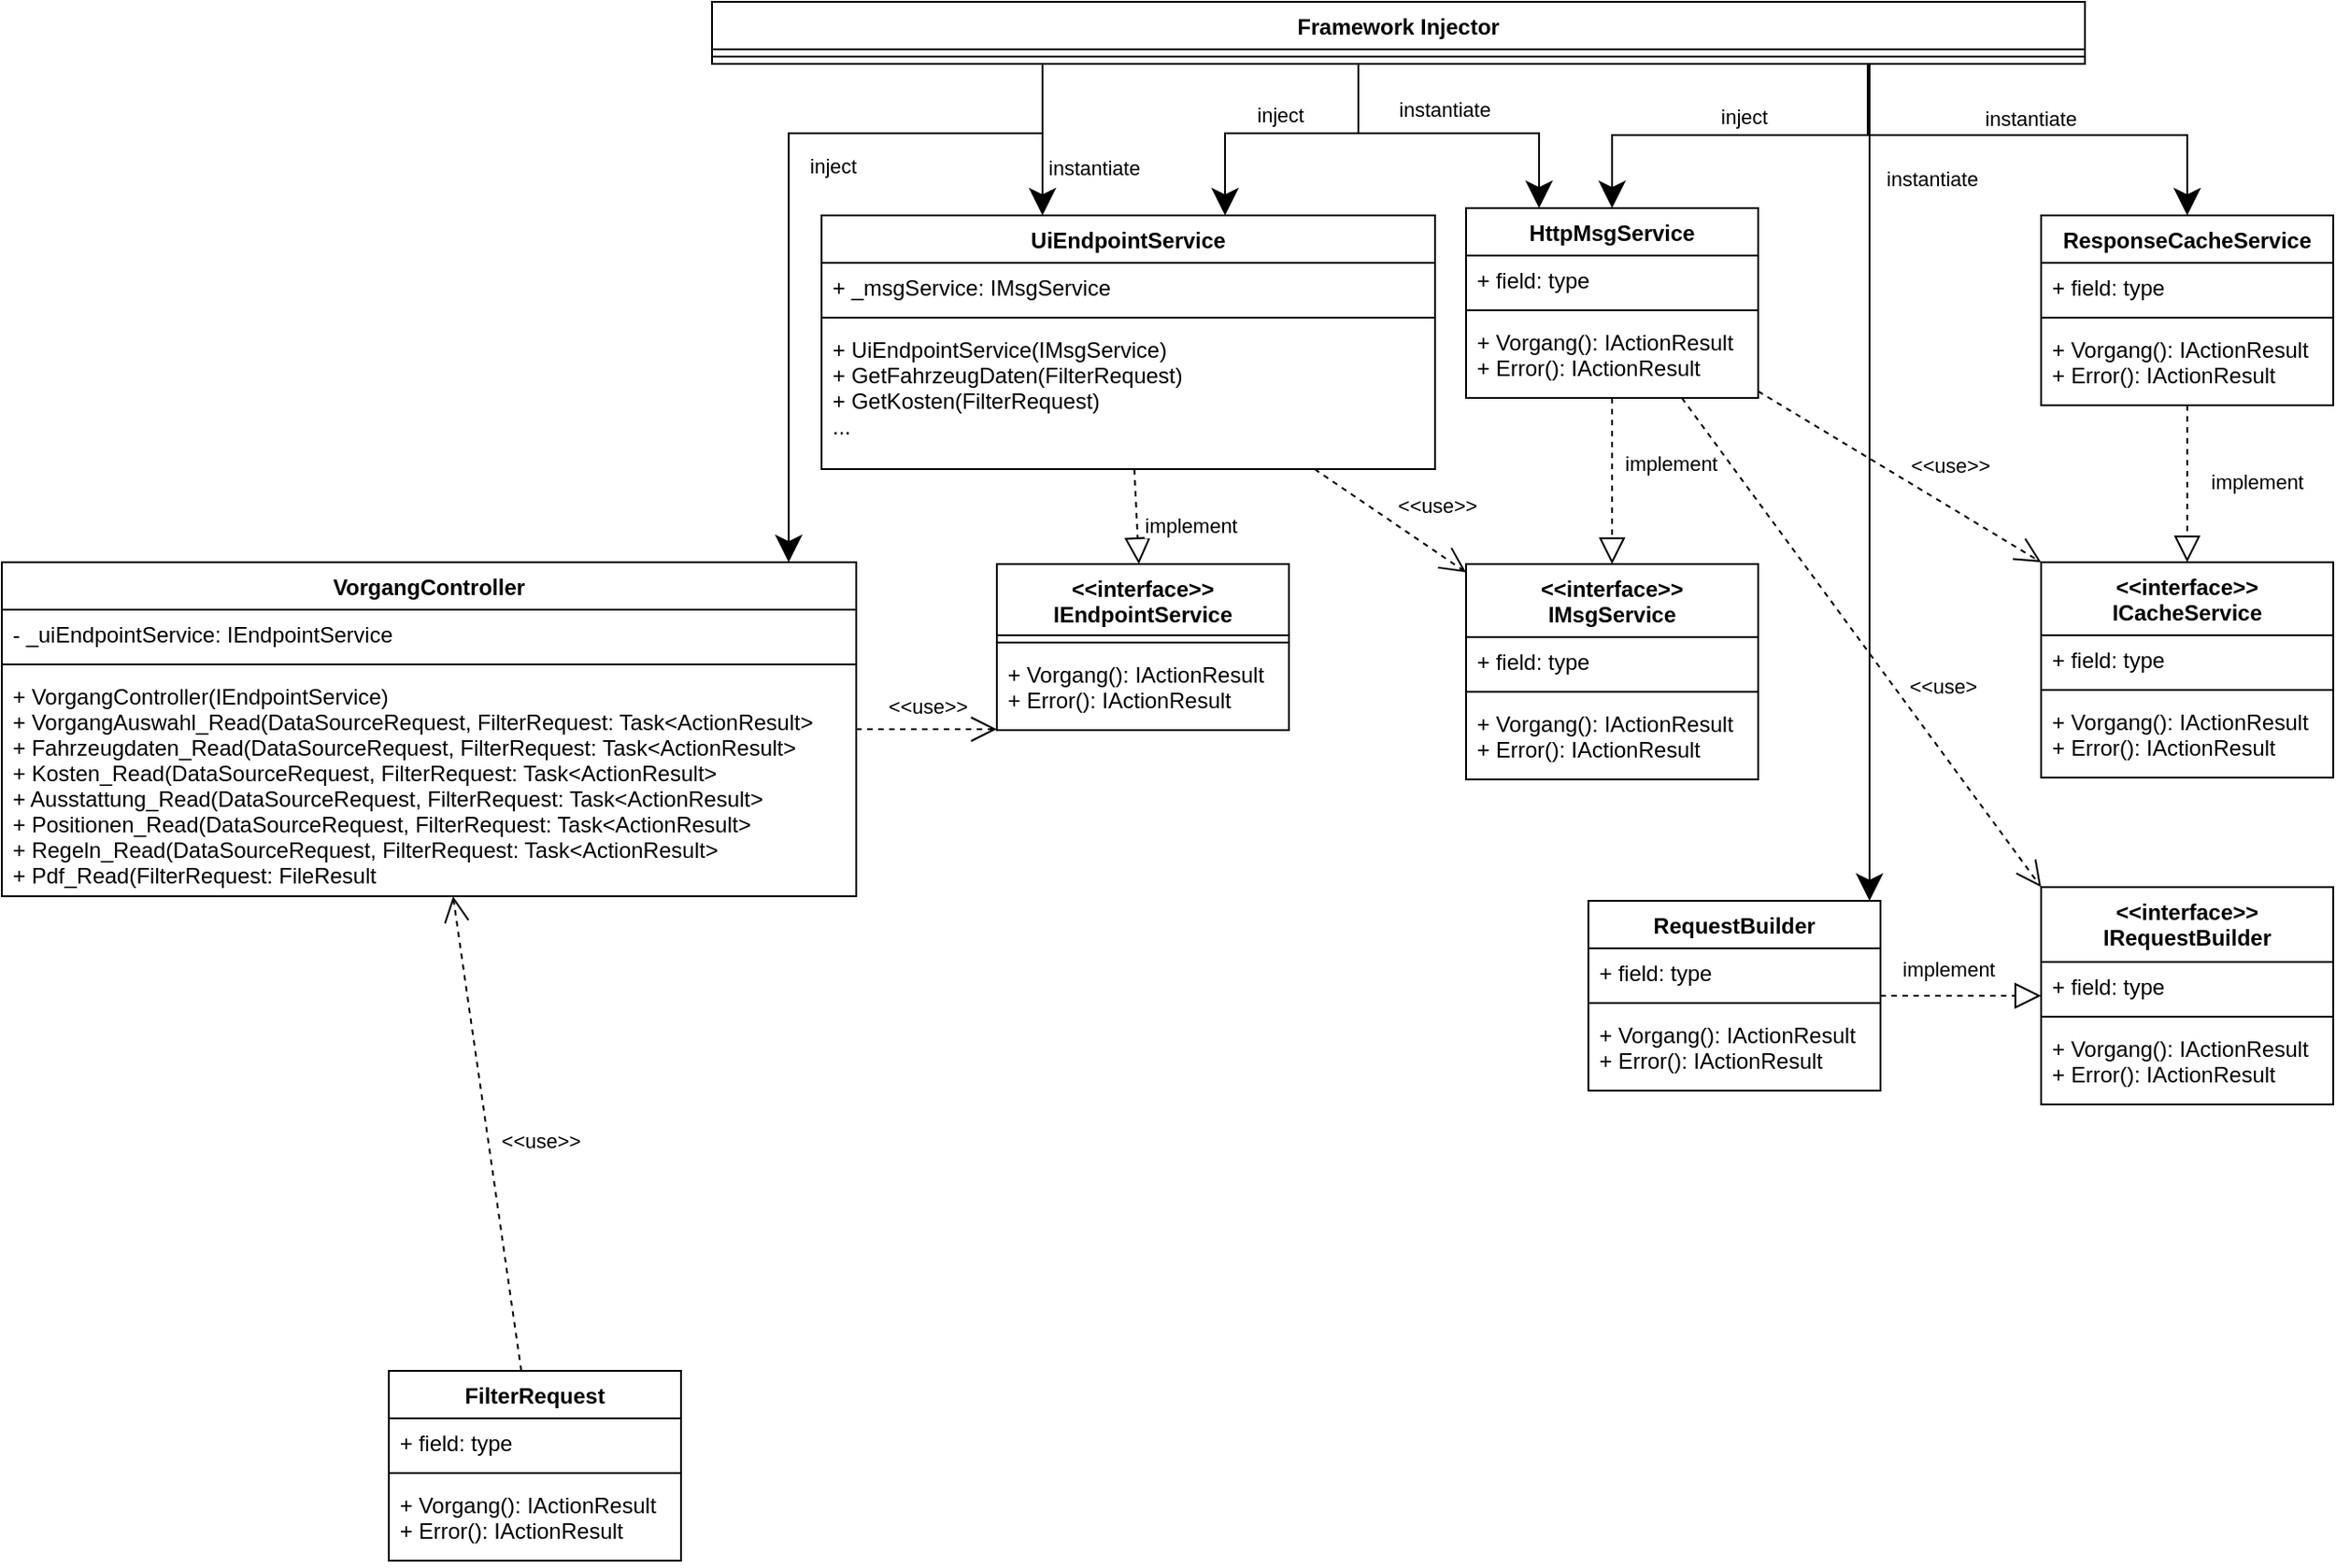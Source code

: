 <mxfile version="20.3.0" type="device"><diagram id="g6YqmxDXvD2trdUk1b6I" name="Seite-1"><mxGraphModel dx="1950" dy="1337" grid="0" gridSize="10" guides="1" tooltips="1" connect="1" arrows="1" fold="1" page="0" pageScale="1" pageWidth="827" pageHeight="1169" math="0" shadow="0"><root><mxCell id="0"/><mxCell id="1" parent="0"/><mxCell id="cN_s2IOsLhrLuIZlxVCf-30" style="edgeStyle=orthogonalEdgeStyle;rounded=0;orthogonalLoop=1;jettySize=auto;html=1;endArrow=open;endFill=0;startSize=12;endSize=12;dashed=1;" parent="1" source="cN_s2IOsLhrLuIZlxVCf-1" target="cN_s2IOsLhrLuIZlxVCf-46" edge="1"><mxGeometry relative="1" as="geometry"><Array as="points"><mxPoint x="442" y="209"/><mxPoint x="442" y="209"/></Array></mxGeometry></mxCell><mxCell id="cN_s2IOsLhrLuIZlxVCf-31" value="&amp;lt;&amp;lt;use&amp;gt;&amp;gt;" style="edgeLabel;html=1;align=center;verticalAlign=middle;resizable=0;points=[];" parent="cN_s2IOsLhrLuIZlxVCf-30" vertex="1" connectable="0"><mxGeometry x="0.178" relative="1" as="geometry"><mxPoint x="-7" y="-13" as="offset"/></mxGeometry></mxCell><mxCell id="cN_s2IOsLhrLuIZlxVCf-1" value="VorgangController" style="swimlane;fontStyle=1;align=center;verticalAlign=top;childLayout=stackLayout;horizontal=1;startSize=26;horizontalStack=0;resizeParent=1;resizeParentMax=0;resizeLast=0;collapsible=1;marginBottom=0;" parent="1" vertex="1"><mxGeometry x="-24" y="149" width="468" height="183" as="geometry"/></mxCell><mxCell id="cN_s2IOsLhrLuIZlxVCf-2" value="- _uiEndpointService: IEndpointService" style="text;strokeColor=none;fillColor=none;align=left;verticalAlign=top;spacingLeft=4;spacingRight=4;overflow=hidden;rotatable=0;points=[[0,0.5],[1,0.5]];portConstraint=eastwest;" parent="cN_s2IOsLhrLuIZlxVCf-1" vertex="1"><mxGeometry y="26" width="468" height="26" as="geometry"/></mxCell><mxCell id="cN_s2IOsLhrLuIZlxVCf-3" value="" style="line;strokeWidth=1;fillColor=none;align=left;verticalAlign=middle;spacingTop=-1;spacingLeft=3;spacingRight=3;rotatable=0;labelPosition=right;points=[];portConstraint=eastwest;strokeColor=inherit;" parent="cN_s2IOsLhrLuIZlxVCf-1" vertex="1"><mxGeometry y="52" width="468" height="8" as="geometry"/></mxCell><mxCell id="cN_s2IOsLhrLuIZlxVCf-4" value="+ VorgangController(IEndpointService)&#10;+ VorgangAuswahl_Read(DataSourceRequest, FilterRequest: Task&lt;ActionResult&gt;&#10;+ Fahrzeugdaten_Read(DataSourceRequest, FilterRequest: Task&lt;ActionResult&gt;&#10;+ Kosten_Read(DataSourceRequest, FilterRequest: Task&lt;ActionResult&gt;&#10;+ Ausstattung_Read(DataSourceRequest, FilterRequest: Task&lt;ActionResult&gt;&#10;+ Positionen_Read(DataSourceRequest, FilterRequest: Task&lt;ActionResult&gt;&#10;+ Regeln_Read(DataSourceRequest, FilterRequest: Task&lt;ActionResult&gt;&#10;+ Pdf_Read(FilterRequest: FileResult" style="text;strokeColor=none;fillColor=none;align=left;verticalAlign=top;spacingLeft=4;spacingRight=4;overflow=hidden;rotatable=0;points=[[0,0.5],[1,0.5]];portConstraint=eastwest;" parent="cN_s2IOsLhrLuIZlxVCf-1" vertex="1"><mxGeometry y="60" width="468" height="123" as="geometry"/></mxCell><mxCell id="cN_s2IOsLhrLuIZlxVCf-44" style="edgeStyle=none;rounded=0;orthogonalLoop=1;jettySize=auto;html=1;endArrow=open;endFill=0;startSize=12;endSize=12;dashed=1;" parent="1" source="cN_s2IOsLhrLuIZlxVCf-5" target="cN_s2IOsLhrLuIZlxVCf-34" edge="1"><mxGeometry relative="1" as="geometry"/></mxCell><mxCell id="cN_s2IOsLhrLuIZlxVCf-45" value="&amp;lt;&amp;lt;use&amp;gt;&amp;gt;" style="edgeLabel;html=1;align=center;verticalAlign=middle;resizable=0;points=[];" parent="cN_s2IOsLhrLuIZlxVCf-44" vertex="1" connectable="0"><mxGeometry x="-0.329" relative="1" as="geometry"><mxPoint x="39" y="1" as="offset"/></mxGeometry></mxCell><mxCell id="cN_s2IOsLhrLuIZlxVCf-50" style="edgeStyle=none;rounded=0;orthogonalLoop=1;jettySize=auto;html=1;dashed=1;endArrow=block;endFill=0;startSize=12;endSize=12;" parent="1" source="cN_s2IOsLhrLuIZlxVCf-5" target="cN_s2IOsLhrLuIZlxVCf-46" edge="1"><mxGeometry relative="1" as="geometry"/></mxCell><mxCell id="cN_s2IOsLhrLuIZlxVCf-51" value="implement" style="edgeLabel;html=1;align=center;verticalAlign=middle;resizable=0;points=[];" parent="cN_s2IOsLhrLuIZlxVCf-50" vertex="1" connectable="0"><mxGeometry x="-0.329" y="-3" relative="1" as="geometry"><mxPoint x="33" y="13" as="offset"/></mxGeometry></mxCell><mxCell id="cN_s2IOsLhrLuIZlxVCf-5" value="UiEndpointService" style="swimlane;fontStyle=1;align=center;verticalAlign=top;childLayout=stackLayout;horizontal=1;startSize=26;horizontalStack=0;resizeParent=1;resizeParentMax=0;resizeLast=0;collapsible=1;marginBottom=0;" parent="1" vertex="1"><mxGeometry x="425" y="-41" width="336" height="139" as="geometry"/></mxCell><mxCell id="cN_s2IOsLhrLuIZlxVCf-6" value="+ _msgService: IMsgService" style="text;strokeColor=none;fillColor=none;align=left;verticalAlign=top;spacingLeft=4;spacingRight=4;overflow=hidden;rotatable=0;points=[[0,0.5],[1,0.5]];portConstraint=eastwest;" parent="cN_s2IOsLhrLuIZlxVCf-5" vertex="1"><mxGeometry y="26" width="336" height="26" as="geometry"/></mxCell><mxCell id="cN_s2IOsLhrLuIZlxVCf-7" value="" style="line;strokeWidth=1;fillColor=none;align=left;verticalAlign=middle;spacingTop=-1;spacingLeft=3;spacingRight=3;rotatable=0;labelPosition=right;points=[];portConstraint=eastwest;strokeColor=inherit;" parent="cN_s2IOsLhrLuIZlxVCf-5" vertex="1"><mxGeometry y="52" width="336" height="8" as="geometry"/></mxCell><mxCell id="cN_s2IOsLhrLuIZlxVCf-8" value="+ UiEndpointService(IMsgService)&#10;+ GetFahrzeugDaten(FilterRequest)&#10;+ GetKosten(FilterRequest)&#10;..." style="text;strokeColor=none;fillColor=none;align=left;verticalAlign=top;spacingLeft=4;spacingRight=4;overflow=hidden;rotatable=0;points=[[0,0.5],[1,0.5]];portConstraint=eastwest;" parent="cN_s2IOsLhrLuIZlxVCf-5" vertex="1"><mxGeometry y="60" width="336" height="79" as="geometry"/></mxCell><mxCell id="cN_s2IOsLhrLuIZlxVCf-59" value="implement" style="edgeStyle=orthogonalEdgeStyle;rounded=0;orthogonalLoop=1;jettySize=auto;html=1;endArrow=block;endFill=0;startSize=12;endSize=12;dashed=1;" parent="1" source="cN_s2IOsLhrLuIZlxVCf-10" target="cN_s2IOsLhrLuIZlxVCf-54" edge="1"><mxGeometry x="-0.02" y="38" relative="1" as="geometry"><mxPoint as="offset"/></mxGeometry></mxCell><mxCell id="cN_s2IOsLhrLuIZlxVCf-10" value="ResponseCacheService" style="swimlane;fontStyle=1;align=center;verticalAlign=top;childLayout=stackLayout;horizontal=1;startSize=26;horizontalStack=0;resizeParent=1;resizeParentMax=0;resizeLast=0;collapsible=1;marginBottom=0;" parent="1" vertex="1"><mxGeometry x="1093" y="-41" width="160" height="104" as="geometry"/></mxCell><mxCell id="cN_s2IOsLhrLuIZlxVCf-11" value="+ field: type" style="text;strokeColor=none;fillColor=none;align=left;verticalAlign=top;spacingLeft=4;spacingRight=4;overflow=hidden;rotatable=0;points=[[0,0.5],[1,0.5]];portConstraint=eastwest;" parent="cN_s2IOsLhrLuIZlxVCf-10" vertex="1"><mxGeometry y="26" width="160" height="26" as="geometry"/></mxCell><mxCell id="cN_s2IOsLhrLuIZlxVCf-12" value="" style="line;strokeWidth=1;fillColor=none;align=left;verticalAlign=middle;spacingTop=-1;spacingLeft=3;spacingRight=3;rotatable=0;labelPosition=right;points=[];portConstraint=eastwest;strokeColor=inherit;" parent="cN_s2IOsLhrLuIZlxVCf-10" vertex="1"><mxGeometry y="52" width="160" height="8" as="geometry"/></mxCell><mxCell id="cN_s2IOsLhrLuIZlxVCf-13" value="+ Vorgang(): IActionResult&#10;+ Error(): IActionResult" style="text;strokeColor=none;fillColor=none;align=left;verticalAlign=top;spacingLeft=4;spacingRight=4;overflow=hidden;rotatable=0;points=[[0,0.5],[1,0.5]];portConstraint=eastwest;" parent="cN_s2IOsLhrLuIZlxVCf-10" vertex="1"><mxGeometry y="60" width="160" height="44" as="geometry"/></mxCell><mxCell id="cN_s2IOsLhrLuIZlxVCf-38" style="edgeStyle=none;rounded=0;orthogonalLoop=1;jettySize=auto;html=1;endArrow=block;endFill=0;startSize=12;endSize=12;dashed=1;" parent="1" source="cN_s2IOsLhrLuIZlxVCf-14" target="cN_s2IOsLhrLuIZlxVCf-34" edge="1"><mxGeometry relative="1" as="geometry"/></mxCell><mxCell id="cN_s2IOsLhrLuIZlxVCf-39" value="implement" style="edgeLabel;html=1;align=center;verticalAlign=middle;resizable=0;points=[];" parent="cN_s2IOsLhrLuIZlxVCf-38" vertex="1" connectable="0"><mxGeometry x="-0.178" relative="1" as="geometry"><mxPoint x="32" y="-2" as="offset"/></mxGeometry></mxCell><mxCell id="cN_s2IOsLhrLuIZlxVCf-63" style="rounded=0;orthogonalLoop=1;jettySize=auto;html=1;dashed=1;endArrow=open;endFill=0;startSize=12;endSize=12;entryX=0;entryY=0;entryDx=0;entryDy=0;" parent="1" source="cN_s2IOsLhrLuIZlxVCf-14" target="cN_s2IOsLhrLuIZlxVCf-54" edge="1"><mxGeometry relative="1" as="geometry"/></mxCell><mxCell id="cN_s2IOsLhrLuIZlxVCf-64" value="&amp;lt;&amp;lt;use&amp;gt;&amp;gt;" style="edgeLabel;html=1;align=center;verticalAlign=middle;resizable=0;points=[];" parent="cN_s2IOsLhrLuIZlxVCf-63" vertex="1" connectable="0"><mxGeometry x="-0.144" y="-2" relative="1" as="geometry"><mxPoint x="39" y="-1" as="offset"/></mxGeometry></mxCell><mxCell id="U4cXiSh2Xwj_0_U13TX8-12" style="rounded=0;orthogonalLoop=1;jettySize=auto;html=1;dashed=1;endArrow=open;endFill=0;endSize=12;entryX=0;entryY=0;entryDx=0;entryDy=0;" edge="1" parent="1" source="cN_s2IOsLhrLuIZlxVCf-14" target="U4cXiSh2Xwj_0_U13TX8-5"><mxGeometry relative="1" as="geometry"/></mxCell><mxCell id="U4cXiSh2Xwj_0_U13TX8-13" value="&amp;lt;&amp;lt;use&amp;gt;" style="edgeLabel;html=1;align=center;verticalAlign=middle;resizable=0;points=[];" vertex="1" connectable="0" parent="U4cXiSh2Xwj_0_U13TX8-12"><mxGeometry x="0.129" y="1" relative="1" as="geometry"><mxPoint x="31" y="7" as="offset"/></mxGeometry></mxCell><mxCell id="cN_s2IOsLhrLuIZlxVCf-14" value="HttpMsgService" style="swimlane;fontStyle=1;align=center;verticalAlign=top;childLayout=stackLayout;horizontal=1;startSize=26;horizontalStack=0;resizeParent=1;resizeParentMax=0;resizeLast=0;collapsible=1;marginBottom=0;" parent="1" vertex="1"><mxGeometry x="778" y="-45" width="160" height="104" as="geometry"/></mxCell><mxCell id="cN_s2IOsLhrLuIZlxVCf-15" value="+ field: type" style="text;strokeColor=none;fillColor=none;align=left;verticalAlign=top;spacingLeft=4;spacingRight=4;overflow=hidden;rotatable=0;points=[[0,0.5],[1,0.5]];portConstraint=eastwest;" parent="cN_s2IOsLhrLuIZlxVCf-14" vertex="1"><mxGeometry y="26" width="160" height="26" as="geometry"/></mxCell><mxCell id="cN_s2IOsLhrLuIZlxVCf-16" value="" style="line;strokeWidth=1;fillColor=none;align=left;verticalAlign=middle;spacingTop=-1;spacingLeft=3;spacingRight=3;rotatable=0;labelPosition=right;points=[];portConstraint=eastwest;strokeColor=inherit;" parent="cN_s2IOsLhrLuIZlxVCf-14" vertex="1"><mxGeometry y="52" width="160" height="8" as="geometry"/></mxCell><mxCell id="cN_s2IOsLhrLuIZlxVCf-17" value="+ Vorgang(): IActionResult&#10;+ Error(): IActionResult" style="text;strokeColor=none;fillColor=none;align=left;verticalAlign=top;spacingLeft=4;spacingRight=4;overflow=hidden;rotatable=0;points=[[0,0.5],[1,0.5]];portConstraint=eastwest;" parent="cN_s2IOsLhrLuIZlxVCf-14" vertex="1"><mxGeometry y="60" width="160" height="44" as="geometry"/></mxCell><mxCell id="cN_s2IOsLhrLuIZlxVCf-22" style="edgeStyle=none;rounded=0;orthogonalLoop=1;jettySize=auto;html=1;endArrow=open;endFill=0;startSize=12;endSize=12;dashed=1;" parent="1" source="cN_s2IOsLhrLuIZlxVCf-18" target="cN_s2IOsLhrLuIZlxVCf-1" edge="1"><mxGeometry relative="1" as="geometry"><Array as="points"/></mxGeometry></mxCell><mxCell id="cN_s2IOsLhrLuIZlxVCf-62" value="&amp;lt;&amp;lt;use&amp;gt;&amp;gt;" style="edgeLabel;html=1;align=center;verticalAlign=middle;resizable=0;points=[];" parent="cN_s2IOsLhrLuIZlxVCf-22" vertex="1" connectable="0"><mxGeometry x="-0.125" y="-2" relative="1" as="geometry"><mxPoint x="25" y="-12" as="offset"/></mxGeometry></mxCell><mxCell id="cN_s2IOsLhrLuIZlxVCf-18" value="FilterRequest" style="swimlane;fontStyle=1;align=center;verticalAlign=top;childLayout=stackLayout;horizontal=1;startSize=26;horizontalStack=0;resizeParent=1;resizeParentMax=0;resizeLast=0;collapsible=1;marginBottom=0;" parent="1" vertex="1"><mxGeometry x="188" y="592" width="160" height="104" as="geometry"/></mxCell><mxCell id="cN_s2IOsLhrLuIZlxVCf-19" value="+ field: type" style="text;strokeColor=none;fillColor=none;align=left;verticalAlign=top;spacingLeft=4;spacingRight=4;overflow=hidden;rotatable=0;points=[[0,0.5],[1,0.5]];portConstraint=eastwest;" parent="cN_s2IOsLhrLuIZlxVCf-18" vertex="1"><mxGeometry y="26" width="160" height="26" as="geometry"/></mxCell><mxCell id="cN_s2IOsLhrLuIZlxVCf-20" value="" style="line;strokeWidth=1;fillColor=none;align=left;verticalAlign=middle;spacingTop=-1;spacingLeft=3;spacingRight=3;rotatable=0;labelPosition=right;points=[];portConstraint=eastwest;strokeColor=inherit;" parent="cN_s2IOsLhrLuIZlxVCf-18" vertex="1"><mxGeometry y="52" width="160" height="8" as="geometry"/></mxCell><mxCell id="cN_s2IOsLhrLuIZlxVCf-21" value="+ Vorgang(): IActionResult&#10;+ Error(): IActionResult" style="text;strokeColor=none;fillColor=none;align=left;verticalAlign=top;spacingLeft=4;spacingRight=4;overflow=hidden;rotatable=0;points=[[0,0.5],[1,0.5]];portConstraint=eastwest;" parent="cN_s2IOsLhrLuIZlxVCf-18" vertex="1"><mxGeometry y="60" width="160" height="44" as="geometry"/></mxCell><mxCell id="cN_s2IOsLhrLuIZlxVCf-27" style="edgeStyle=orthogonalEdgeStyle;rounded=0;orthogonalLoop=1;jettySize=auto;html=1;endArrow=classic;endFill=1;startSize=12;endSize=12;" parent="1" source="cN_s2IOsLhrLuIZlxVCf-23" target="cN_s2IOsLhrLuIZlxVCf-5" edge="1"><mxGeometry relative="1" as="geometry"><Array as="points"><mxPoint x="546" y="-115"/><mxPoint x="546" y="-115"/></Array></mxGeometry></mxCell><mxCell id="cN_s2IOsLhrLuIZlxVCf-32" value="instantiate" style="edgeLabel;html=1;align=center;verticalAlign=middle;resizable=0;points=[];" parent="cN_s2IOsLhrLuIZlxVCf-27" vertex="1" connectable="0"><mxGeometry x="0.118" y="-2" relative="1" as="geometry"><mxPoint x="30" y="10" as="offset"/></mxGeometry></mxCell><mxCell id="cN_s2IOsLhrLuIZlxVCf-28" style="edgeStyle=orthogonalEdgeStyle;rounded=0;orthogonalLoop=1;jettySize=auto;html=1;endArrow=classic;endFill=1;startSize=12;endSize=12;" parent="1" source="cN_s2IOsLhrLuIZlxVCf-23" target="cN_s2IOsLhrLuIZlxVCf-1" edge="1"><mxGeometry relative="1" as="geometry"><mxPoint x="390" y="-121" as="sourcePoint"/><mxPoint x="303.469" y="160" as="targetPoint"/><Array as="points"><mxPoint x="546" y="-86"/><mxPoint x="407" y="-86"/></Array></mxGeometry></mxCell><mxCell id="cN_s2IOsLhrLuIZlxVCf-29" value="inject" style="edgeLabel;html=1;align=center;verticalAlign=middle;resizable=0;points=[];" parent="cN_s2IOsLhrLuIZlxVCf-28" vertex="1" connectable="0"><mxGeometry x="0.189" y="2" relative="1" as="geometry"><mxPoint x="22" y="-50" as="offset"/></mxGeometry></mxCell><mxCell id="cN_s2IOsLhrLuIZlxVCf-40" style="edgeStyle=orthogonalEdgeStyle;rounded=0;orthogonalLoop=1;jettySize=auto;html=1;endArrow=classic;endFill=1;startSize=12;endSize=12;" parent="1" source="cN_s2IOsLhrLuIZlxVCf-23" target="cN_s2IOsLhrLuIZlxVCf-14" edge="1"><mxGeometry relative="1" as="geometry"><Array as="points"><mxPoint x="719" y="-86"/><mxPoint x="818" y="-86"/></Array></mxGeometry></mxCell><mxCell id="cN_s2IOsLhrLuIZlxVCf-41" value="instantiate" style="edgeLabel;html=1;align=center;verticalAlign=middle;resizable=0;points=[];" parent="cN_s2IOsLhrLuIZlxVCf-40" vertex="1" connectable="0"><mxGeometry x="0.434" y="-1" relative="1" as="geometry"><mxPoint x="-43" y="-14" as="offset"/></mxGeometry></mxCell><mxCell id="cN_s2IOsLhrLuIZlxVCf-52" style="edgeStyle=orthogonalEdgeStyle;rounded=0;orthogonalLoop=1;jettySize=auto;html=1;endArrow=classic;endFill=1;startSize=12;endSize=12;" parent="1" source="cN_s2IOsLhrLuIZlxVCf-23" target="cN_s2IOsLhrLuIZlxVCf-5" edge="1"><mxGeometry relative="1" as="geometry"><Array as="points"><mxPoint x="719" y="-86"/><mxPoint x="646" y="-86"/></Array></mxGeometry></mxCell><mxCell id="cN_s2IOsLhrLuIZlxVCf-53" value="inject" style="edgeLabel;html=1;align=center;verticalAlign=middle;resizable=0;points=[];" parent="cN_s2IOsLhrLuIZlxVCf-52" vertex="1" connectable="0"><mxGeometry x="-0.231" y="2" relative="1" as="geometry"><mxPoint x="-21" y="-12" as="offset"/></mxGeometry></mxCell><mxCell id="cN_s2IOsLhrLuIZlxVCf-60" value="instantiate" style="edgeStyle=orthogonalEdgeStyle;rounded=0;orthogonalLoop=1;jettySize=auto;html=1;endArrow=classic;endFill=1;startSize=12;endSize=12;" parent="1" source="cN_s2IOsLhrLuIZlxVCf-23" target="cN_s2IOsLhrLuIZlxVCf-10" edge="1"><mxGeometry x="-0.012" y="9" relative="1" as="geometry"><Array as="points"><mxPoint x="999" y="-85"/><mxPoint x="1173" y="-85"/></Array><mxPoint as="offset"/></mxGeometry></mxCell><mxCell id="cN_s2IOsLhrLuIZlxVCf-61" value="inject" style="edgeStyle=orthogonalEdgeStyle;rounded=0;orthogonalLoop=1;jettySize=auto;html=1;endArrow=classic;endFill=1;startSize=12;endSize=12;" parent="1" source="cN_s2IOsLhrLuIZlxVCf-23" target="cN_s2IOsLhrLuIZlxVCf-14" edge="1"><mxGeometry x="-0.023" y="-10" relative="1" as="geometry"><Array as="points"><mxPoint x="998" y="-85"/><mxPoint x="858" y="-85"/></Array><mxPoint as="offset"/></mxGeometry></mxCell><mxCell id="U4cXiSh2Xwj_0_U13TX8-9" value="instantiate" style="edgeStyle=orthogonalEdgeStyle;rounded=0;orthogonalLoop=1;jettySize=auto;html=1;endSize=12;" edge="1" parent="1" source="cN_s2IOsLhrLuIZlxVCf-23" target="U4cXiSh2Xwj_0_U13TX8-1"><mxGeometry x="-0.727" y="34" relative="1" as="geometry"><Array as="points"><mxPoint x="999" y="173"/><mxPoint x="999" y="173"/></Array><mxPoint as="offset"/></mxGeometry></mxCell><mxCell id="cN_s2IOsLhrLuIZlxVCf-23" value="Framework Injector" style="swimlane;fontStyle=1;align=center;verticalAlign=top;childLayout=stackLayout;horizontal=1;startSize=26;horizontalStack=0;resizeParent=1;resizeParentMax=0;resizeLast=0;collapsible=1;marginBottom=0;" parent="1" vertex="1"><mxGeometry x="365" y="-158" width="752" height="34" as="geometry"/></mxCell><mxCell id="cN_s2IOsLhrLuIZlxVCf-25" value="" style="line;strokeWidth=1;fillColor=none;align=left;verticalAlign=middle;spacingTop=-1;spacingLeft=3;spacingRight=3;rotatable=0;labelPosition=right;points=[];portConstraint=eastwest;strokeColor=inherit;" parent="cN_s2IOsLhrLuIZlxVCf-23" vertex="1"><mxGeometry y="26" width="752" height="8" as="geometry"/></mxCell><mxCell id="cN_s2IOsLhrLuIZlxVCf-34" value="&lt;&lt;interface&gt;&gt;&#10;IMsgService" style="swimlane;fontStyle=1;align=center;verticalAlign=top;childLayout=stackLayout;horizontal=1;startSize=40;horizontalStack=0;resizeParent=1;resizeParentMax=0;resizeLast=0;collapsible=1;marginBottom=0;" parent="1" vertex="1"><mxGeometry x="778" y="150" width="160" height="118" as="geometry"/></mxCell><mxCell id="cN_s2IOsLhrLuIZlxVCf-35" value="+ field: type" style="text;strokeColor=none;fillColor=none;align=left;verticalAlign=top;spacingLeft=4;spacingRight=4;overflow=hidden;rotatable=0;points=[[0,0.5],[1,0.5]];portConstraint=eastwest;" parent="cN_s2IOsLhrLuIZlxVCf-34" vertex="1"><mxGeometry y="40" width="160" height="26" as="geometry"/></mxCell><mxCell id="cN_s2IOsLhrLuIZlxVCf-36" value="" style="line;strokeWidth=1;fillColor=none;align=left;verticalAlign=middle;spacingTop=-1;spacingLeft=3;spacingRight=3;rotatable=0;labelPosition=right;points=[];portConstraint=eastwest;strokeColor=inherit;" parent="cN_s2IOsLhrLuIZlxVCf-34" vertex="1"><mxGeometry y="66" width="160" height="8" as="geometry"/></mxCell><mxCell id="cN_s2IOsLhrLuIZlxVCf-37" value="+ Vorgang(): IActionResult&#10;+ Error(): IActionResult" style="text;strokeColor=none;fillColor=none;align=left;verticalAlign=top;spacingLeft=4;spacingRight=4;overflow=hidden;rotatable=0;points=[[0,0.5],[1,0.5]];portConstraint=eastwest;" parent="cN_s2IOsLhrLuIZlxVCf-34" vertex="1"><mxGeometry y="74" width="160" height="44" as="geometry"/></mxCell><mxCell id="cN_s2IOsLhrLuIZlxVCf-46" value="&lt;&lt;interface&gt;&gt;&#10;IEndpointService" style="swimlane;fontStyle=1;align=center;verticalAlign=top;childLayout=stackLayout;horizontal=1;startSize=39;horizontalStack=0;resizeParent=1;resizeParentMax=0;resizeLast=0;collapsible=1;marginBottom=0;" parent="1" vertex="1"><mxGeometry x="521" y="150" width="160" height="91" as="geometry"/></mxCell><mxCell id="cN_s2IOsLhrLuIZlxVCf-48" value="" style="line;strokeWidth=1;fillColor=none;align=left;verticalAlign=middle;spacingTop=-1;spacingLeft=3;spacingRight=3;rotatable=0;labelPosition=right;points=[];portConstraint=eastwest;strokeColor=inherit;" parent="cN_s2IOsLhrLuIZlxVCf-46" vertex="1"><mxGeometry y="39" width="160" height="8" as="geometry"/></mxCell><mxCell id="cN_s2IOsLhrLuIZlxVCf-49" value="+ Vorgang(): IActionResult&#10;+ Error(): IActionResult" style="text;strokeColor=none;fillColor=none;align=left;verticalAlign=top;spacingLeft=4;spacingRight=4;overflow=hidden;rotatable=0;points=[[0,0.5],[1,0.5]];portConstraint=eastwest;" parent="cN_s2IOsLhrLuIZlxVCf-46" vertex="1"><mxGeometry y="47" width="160" height="44" as="geometry"/></mxCell><mxCell id="cN_s2IOsLhrLuIZlxVCf-54" value="&lt;&lt;interface&gt;&gt;&#10;ICacheService" style="swimlane;fontStyle=1;align=center;verticalAlign=top;childLayout=stackLayout;horizontal=1;startSize=40;horizontalStack=0;resizeParent=1;resizeParentMax=0;resizeLast=0;collapsible=1;marginBottom=0;" parent="1" vertex="1"><mxGeometry x="1093" y="149" width="160" height="118" as="geometry"/></mxCell><mxCell id="cN_s2IOsLhrLuIZlxVCf-55" value="+ field: type" style="text;strokeColor=none;fillColor=none;align=left;verticalAlign=top;spacingLeft=4;spacingRight=4;overflow=hidden;rotatable=0;points=[[0,0.5],[1,0.5]];portConstraint=eastwest;" parent="cN_s2IOsLhrLuIZlxVCf-54" vertex="1"><mxGeometry y="40" width="160" height="26" as="geometry"/></mxCell><mxCell id="cN_s2IOsLhrLuIZlxVCf-56" value="" style="line;strokeWidth=1;fillColor=none;align=left;verticalAlign=middle;spacingTop=-1;spacingLeft=3;spacingRight=3;rotatable=0;labelPosition=right;points=[];portConstraint=eastwest;strokeColor=inherit;" parent="cN_s2IOsLhrLuIZlxVCf-54" vertex="1"><mxGeometry y="66" width="160" height="8" as="geometry"/></mxCell><mxCell id="cN_s2IOsLhrLuIZlxVCf-57" value="+ Vorgang(): IActionResult&#10;+ Error(): IActionResult" style="text;strokeColor=none;fillColor=none;align=left;verticalAlign=top;spacingLeft=4;spacingRight=4;overflow=hidden;rotatable=0;points=[[0,0.5],[1,0.5]];portConstraint=eastwest;" parent="cN_s2IOsLhrLuIZlxVCf-54" vertex="1"><mxGeometry y="74" width="160" height="44" as="geometry"/></mxCell><mxCell id="U4cXiSh2Xwj_0_U13TX8-11" value="implement" style="edgeStyle=orthogonalEdgeStyle;rounded=0;orthogonalLoop=1;jettySize=auto;html=1;endSize=12;endArrow=block;endFill=0;dashed=1;" edge="1" parent="1" source="U4cXiSh2Xwj_0_U13TX8-1" target="U4cXiSh2Xwj_0_U13TX8-5"><mxGeometry x="-0.159" y="16" relative="1" as="geometry"><mxPoint y="1" as="offset"/></mxGeometry></mxCell><mxCell id="U4cXiSh2Xwj_0_U13TX8-1" value="RequestBuilder" style="swimlane;fontStyle=1;align=center;verticalAlign=top;childLayout=stackLayout;horizontal=1;startSize=26;horizontalStack=0;resizeParent=1;resizeParentMax=0;resizeLast=0;collapsible=1;marginBottom=0;" vertex="1" parent="1"><mxGeometry x="845" y="334.5" width="160" height="104" as="geometry"/></mxCell><mxCell id="U4cXiSh2Xwj_0_U13TX8-2" value="+ field: type" style="text;strokeColor=none;fillColor=none;align=left;verticalAlign=top;spacingLeft=4;spacingRight=4;overflow=hidden;rotatable=0;points=[[0,0.5],[1,0.5]];portConstraint=eastwest;" vertex="1" parent="U4cXiSh2Xwj_0_U13TX8-1"><mxGeometry y="26" width="160" height="26" as="geometry"/></mxCell><mxCell id="U4cXiSh2Xwj_0_U13TX8-3" value="" style="line;strokeWidth=1;fillColor=none;align=left;verticalAlign=middle;spacingTop=-1;spacingLeft=3;spacingRight=3;rotatable=0;labelPosition=right;points=[];portConstraint=eastwest;strokeColor=inherit;" vertex="1" parent="U4cXiSh2Xwj_0_U13TX8-1"><mxGeometry y="52" width="160" height="8" as="geometry"/></mxCell><mxCell id="U4cXiSh2Xwj_0_U13TX8-4" value="+ Vorgang(): IActionResult&#10;+ Error(): IActionResult" style="text;strokeColor=none;fillColor=none;align=left;verticalAlign=top;spacingLeft=4;spacingRight=4;overflow=hidden;rotatable=0;points=[[0,0.5],[1,0.5]];portConstraint=eastwest;" vertex="1" parent="U4cXiSh2Xwj_0_U13TX8-1"><mxGeometry y="60" width="160" height="44" as="geometry"/></mxCell><mxCell id="U4cXiSh2Xwj_0_U13TX8-5" value="&lt;&lt;interface&gt;&gt;&#10;IRequestBuilder" style="swimlane;fontStyle=1;align=center;verticalAlign=top;childLayout=stackLayout;horizontal=1;startSize=41;horizontalStack=0;resizeParent=1;resizeParentMax=0;resizeLast=0;collapsible=1;marginBottom=0;" vertex="1" parent="1"><mxGeometry x="1093" y="327" width="160" height="119" as="geometry"/></mxCell><mxCell id="U4cXiSh2Xwj_0_U13TX8-6" value="+ field: type" style="text;strokeColor=none;fillColor=none;align=left;verticalAlign=top;spacingLeft=4;spacingRight=4;overflow=hidden;rotatable=0;points=[[0,0.5],[1,0.5]];portConstraint=eastwest;" vertex="1" parent="U4cXiSh2Xwj_0_U13TX8-5"><mxGeometry y="41" width="160" height="26" as="geometry"/></mxCell><mxCell id="U4cXiSh2Xwj_0_U13TX8-7" value="" style="line;strokeWidth=1;fillColor=none;align=left;verticalAlign=middle;spacingTop=-1;spacingLeft=3;spacingRight=3;rotatable=0;labelPosition=right;points=[];portConstraint=eastwest;strokeColor=inherit;" vertex="1" parent="U4cXiSh2Xwj_0_U13TX8-5"><mxGeometry y="67" width="160" height="8" as="geometry"/></mxCell><mxCell id="U4cXiSh2Xwj_0_U13TX8-8" value="+ Vorgang(): IActionResult&#10;+ Error(): IActionResult" style="text;strokeColor=none;fillColor=none;align=left;verticalAlign=top;spacingLeft=4;spacingRight=4;overflow=hidden;rotatable=0;points=[[0,0.5],[1,0.5]];portConstraint=eastwest;" vertex="1" parent="U4cXiSh2Xwj_0_U13TX8-5"><mxGeometry y="75" width="160" height="44" as="geometry"/></mxCell></root></mxGraphModel></diagram></mxfile>